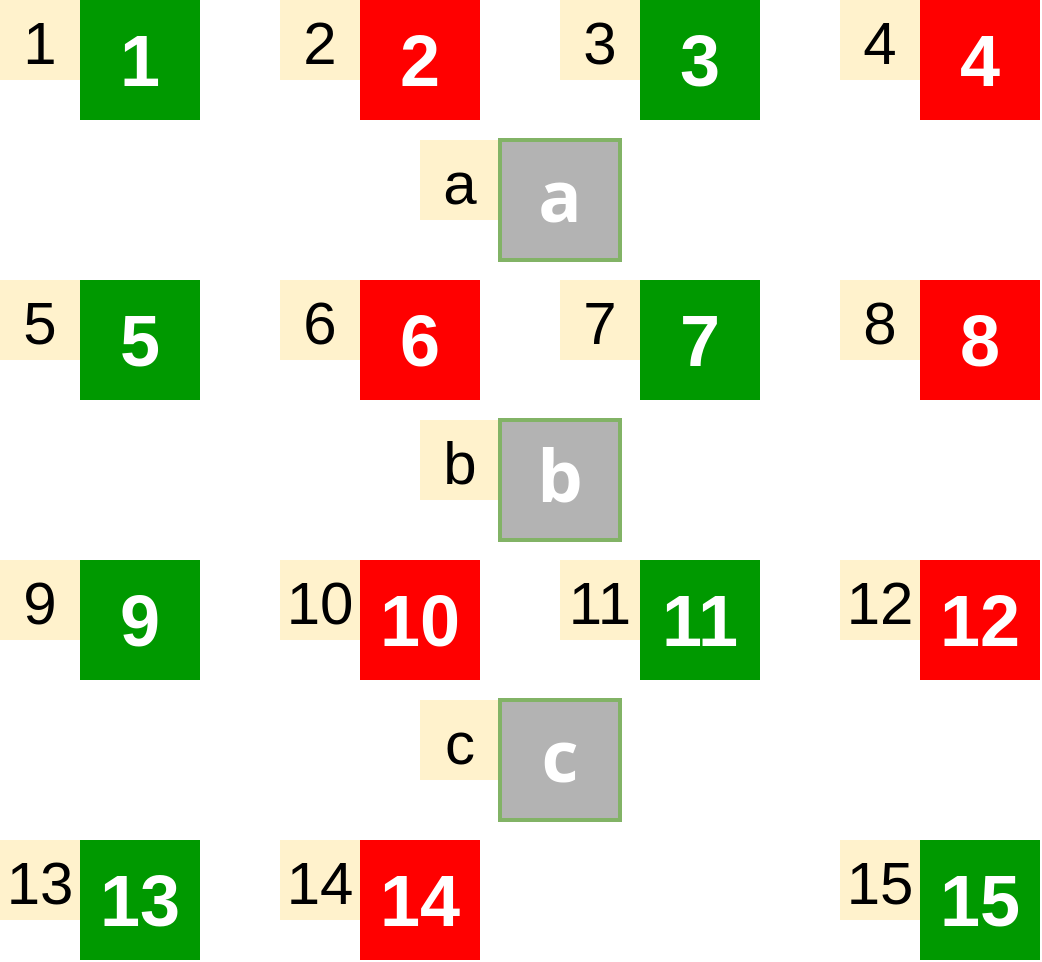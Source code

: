 <mxfile version="13.6.2" type="device"><diagram id="jw7dOPHjrZO8yAsFAN1w" name="Page-1"><mxGraphModel dx="1310" dy="853" grid="1" gridSize="10" guides="1" tooltips="1" connect="1" arrows="1" fold="1" page="1" pageScale="1" pageWidth="827" pageHeight="1169" math="0" shadow="0"><root><mxCell id="0"/><mxCell id="1" parent="0"/><mxCell id="QB_v_w6jlNoy5jU44jel-5" value="1" style="aspect=fixed;strokeWidth=2;fontSize=30;fillColor=#fff2cc;rounded=0;strokeColor=none;spacing=0;spacingBottom=4;" vertex="1" parent="1"><mxGeometry x="40" y="40" width="40" height="40" as="geometry"/></mxCell><mxCell id="QB_v_w6jlNoy5jU44jel-7" value="2" style="aspect=fixed;strokeWidth=2;fontSize=30;fillColor=#fff2cc;rounded=0;strokeColor=none;spacing=0;spacingBottom=4;" vertex="1" parent="1"><mxGeometry x="180" y="40" width="40" height="40" as="geometry"/></mxCell><mxCell id="QB_v_w6jlNoy5jU44jel-8" value="4" style="aspect=fixed;strokeWidth=2;fontSize=30;fillColor=#fff2cc;rounded=0;strokeColor=none;spacing=0;spacingBottom=4;" vertex="1" parent="1"><mxGeometry x="460" y="40" width="40" height="40" as="geometry"/></mxCell><mxCell id="QB_v_w6jlNoy5jU44jel-9" value="3" style="aspect=fixed;strokeWidth=2;fontSize=30;fillColor=#fff2cc;rounded=0;strokeColor=none;spacing=0;spacingBottom=4;" vertex="1" parent="1"><mxGeometry x="320" y="40" width="40" height="40" as="geometry"/></mxCell><mxCell id="QB_v_w6jlNoy5jU44jel-57" value="5" style="aspect=fixed;strokeWidth=2;fontSize=30;fillColor=#fff2cc;rounded=0;strokeColor=none;spacing=0;spacingBottom=4;" vertex="1" parent="1"><mxGeometry x="40" y="180" width="40" height="40" as="geometry"/></mxCell><mxCell id="QB_v_w6jlNoy5jU44jel-58" value="6" style="aspect=fixed;strokeWidth=2;fontSize=30;fillColor=#fff2cc;rounded=0;strokeColor=none;spacing=0;spacingBottom=4;" vertex="1" parent="1"><mxGeometry x="180" y="180" width="40" height="40" as="geometry"/></mxCell><mxCell id="QB_v_w6jlNoy5jU44jel-59" value="8" style="aspect=fixed;strokeWidth=2;fontSize=30;fillColor=#fff2cc;rounded=0;strokeColor=none;spacing=0;spacingBottom=4;" vertex="1" parent="1"><mxGeometry x="460" y="180" width="40" height="40" as="geometry"/></mxCell><mxCell id="QB_v_w6jlNoy5jU44jel-60" value="7" style="aspect=fixed;strokeWidth=2;fontSize=30;fillColor=#fff2cc;rounded=0;strokeColor=none;spacing=0;spacingBottom=4;" vertex="1" parent="1"><mxGeometry x="320" y="180" width="40" height="40" as="geometry"/></mxCell><mxCell id="QB_v_w6jlNoy5jU44jel-61" value="9" style="aspect=fixed;strokeWidth=2;fontSize=30;fillColor=#fff2cc;rounded=0;strokeColor=none;spacing=0;spacingBottom=4;" vertex="1" parent="1"><mxGeometry x="40" y="320" width="40" height="40" as="geometry"/></mxCell><mxCell id="QB_v_w6jlNoy5jU44jel-62" value="10" style="aspect=fixed;strokeWidth=2;fontSize=30;fillColor=#fff2cc;rounded=0;strokeColor=none;spacing=0;spacingBottom=4;" vertex="1" parent="1"><mxGeometry x="180" y="320" width="40" height="40" as="geometry"/></mxCell><mxCell id="QB_v_w6jlNoy5jU44jel-63" value="12" style="aspect=fixed;strokeWidth=2;fontSize=30;fillColor=#fff2cc;rounded=0;strokeColor=none;spacing=0;spacingBottom=4;" vertex="1" parent="1"><mxGeometry x="460" y="320" width="40" height="40" as="geometry"/></mxCell><mxCell id="QB_v_w6jlNoy5jU44jel-64" value="11" style="aspect=fixed;strokeWidth=2;fontSize=30;fillColor=#fff2cc;rounded=0;strokeColor=none;spacing=0;spacingBottom=4;" vertex="1" parent="1"><mxGeometry x="320" y="320" width="40" height="40" as="geometry"/></mxCell><mxCell id="QB_v_w6jlNoy5jU44jel-65" value="13" style="aspect=fixed;strokeWidth=2;fontSize=30;fillColor=#fff2cc;rounded=0;strokeColor=none;spacing=0;spacingBottom=4;" vertex="1" parent="1"><mxGeometry x="40" y="460" width="40" height="40" as="geometry"/></mxCell><mxCell id="QB_v_w6jlNoy5jU44jel-66" value="14" style="aspect=fixed;strokeWidth=2;fontSize=30;fillColor=#fff2cc;rounded=0;strokeColor=none;spacing=0;spacingBottom=4;" vertex="1" parent="1"><mxGeometry x="180" y="460" width="40" height="40" as="geometry"/></mxCell><mxCell id="QB_v_w6jlNoy5jU44jel-67" value="15" style="aspect=fixed;strokeWidth=2;fontSize=30;fillColor=#fff2cc;rounded=0;strokeColor=none;spacing=0;spacingBottom=4;" vertex="1" parent="1"><mxGeometry x="460" y="460" width="40" height="40" as="geometry"/></mxCell><mxCell id="QB_v_w6jlNoy5jU44jel-68" value="a" style="aspect=fixed;strokeWidth=2;fontSize=30;fillColor=#fff2cc;rounded=0;strokeColor=none;spacing=0;spacingBottom=4;" vertex="1" parent="1"><mxGeometry x="250" y="110" width="40" height="40" as="geometry"/></mxCell><mxCell id="QB_v_w6jlNoy5jU44jel-69" value="b" style="aspect=fixed;strokeWidth=2;fontSize=30;fillColor=#fff2cc;rounded=0;strokeColor=none;spacing=0;spacingBottom=4;" vertex="1" parent="1"><mxGeometry x="250" y="250" width="40" height="40" as="geometry"/></mxCell><mxCell id="QB_v_w6jlNoy5jU44jel-70" value="c" style="aspect=fixed;strokeWidth=2;fontSize=30;fillColor=#fff2cc;rounded=0;strokeColor=none;spacing=0;spacingBottom=4;" vertex="1" parent="1"><mxGeometry x="250" y="390" width="40" height="40" as="geometry"/></mxCell><mxCell id="QB_v_w6jlNoy5jU44jel-1" value="&lt;font style=&quot;font-size: 36px;&quot;&gt;&lt;b style=&quot;font-size: 36px;&quot;&gt;1&lt;/b&gt;&lt;/font&gt;" style="text;html=1;align=center;verticalAlign=middle;whiteSpace=wrap;rounded=0;strokeColor=none;strokeWidth=2;fontSize=36;fillColor=#009900;fontColor=#FFFFFF;" vertex="1" parent="1"><mxGeometry x="80" y="40" width="60" height="60" as="geometry"/></mxCell><mxCell id="QB_v_w6jlNoy5jU44jel-2" value="&lt;font style=&quot;font-size: 36px;&quot;&gt;&lt;b style=&quot;font-size: 36px;&quot;&gt;2&lt;/b&gt;&lt;/font&gt;" style="text;html=1;align=center;verticalAlign=middle;whiteSpace=wrap;rounded=0;strokeColor=none;strokeWidth=2;fontSize=36;fillColor=#FF0000;fontColor=#FFFFFF;" vertex="1" parent="1"><mxGeometry x="220" y="40" width="60" height="60" as="geometry"/></mxCell><mxCell id="QB_v_w6jlNoy5jU44jel-3" value="&lt;font style=&quot;font-size: 36px;&quot;&gt;&lt;b style=&quot;font-size: 36px;&quot;&gt;3&lt;/b&gt;&lt;/font&gt;" style="text;html=1;align=center;verticalAlign=middle;whiteSpace=wrap;rounded=0;strokeColor=none;strokeWidth=2;fontSize=36;fillColor=#009900;fontColor=#FFFFFF;" vertex="1" parent="1"><mxGeometry x="360" y="40" width="60" height="60" as="geometry"/></mxCell><mxCell id="QB_v_w6jlNoy5jU44jel-4" value="&lt;font style=&quot;font-size: 36px;&quot;&gt;&lt;b style=&quot;font-size: 36px;&quot;&gt;4&lt;/b&gt;&lt;/font&gt;" style="text;html=1;align=center;verticalAlign=middle;whiteSpace=wrap;rounded=0;strokeColor=none;strokeWidth=2;fontSize=36;fillColor=#FF0000;fontColor=#FFFFFF;" vertex="1" parent="1"><mxGeometry x="500" y="40" width="60" height="60" as="geometry"/></mxCell><mxCell id="QB_v_w6jlNoy5jU44jel-11" value="&lt;div style=&quot;text-align: left&quot;&gt;&lt;font color=&quot;#ffffff&quot; face=&quot;open sans, helvetica neue, helvetica, arial, sans-serif&quot;&gt;&lt;span style=&quot;font-size: 36px&quot;&gt;&lt;b&gt;a&lt;/b&gt;&lt;/span&gt;&lt;/font&gt;&lt;br&gt;&lt;/div&gt;" style="text;html=1;align=center;verticalAlign=middle;whiteSpace=wrap;rounded=0;strokeWidth=2;fontColor=#333333;spacingBottom=6;strokeColor=#82B366;fillColor=#B3B3B3;" vertex="1" parent="1"><mxGeometry x="290" y="110" width="60" height="60" as="geometry"/></mxCell><mxCell id="QB_v_w6jlNoy5jU44jel-18" value="&lt;font style=&quot;font-size: 36px&quot;&gt;&lt;b style=&quot;font-size: 36px&quot;&gt;5&lt;/b&gt;&lt;/font&gt;" style="text;html=1;align=center;verticalAlign=middle;whiteSpace=wrap;rounded=0;strokeColor=none;strokeWidth=2;fontSize=36;fillColor=#009900;fontColor=#FFFFFF;" vertex="1" parent="1"><mxGeometry x="80" y="180" width="60" height="60" as="geometry"/></mxCell><mxCell id="QB_v_w6jlNoy5jU44jel-19" value="&lt;font style=&quot;font-size: 36px&quot;&gt;&lt;b style=&quot;font-size: 36px&quot;&gt;6&lt;/b&gt;&lt;/font&gt;" style="text;html=1;align=center;verticalAlign=middle;whiteSpace=wrap;rounded=0;strokeColor=none;strokeWidth=2;fontSize=36;fillColor=#FF0000;fontColor=#FFFFFF;" vertex="1" parent="1"><mxGeometry x="220" y="180" width="60" height="60" as="geometry"/></mxCell><mxCell id="QB_v_w6jlNoy5jU44jel-20" value="&lt;font style=&quot;font-size: 36px&quot;&gt;&lt;b style=&quot;font-size: 36px&quot;&gt;7&lt;/b&gt;&lt;/font&gt;" style="text;html=1;align=center;verticalAlign=middle;whiteSpace=wrap;rounded=0;strokeColor=none;strokeWidth=2;fontSize=36;fillColor=#009900;fontColor=#FFFFFF;" vertex="1" parent="1"><mxGeometry x="360" y="180" width="60" height="60" as="geometry"/></mxCell><mxCell id="QB_v_w6jlNoy5jU44jel-21" value="&lt;font style=&quot;font-size: 36px&quot;&gt;&lt;b style=&quot;font-size: 36px&quot;&gt;8&lt;/b&gt;&lt;/font&gt;" style="text;html=1;align=center;verticalAlign=middle;whiteSpace=wrap;rounded=0;strokeColor=none;strokeWidth=2;fontSize=36;fillColor=#FF0000;fontColor=#FFFFFF;" vertex="1" parent="1"><mxGeometry x="500" y="180" width="60" height="60" as="geometry"/></mxCell><mxCell id="QB_v_w6jlNoy5jU44jel-26" value="&lt;div style=&quot;text-align: left&quot;&gt;&lt;font color=&quot;#ffffff&quot; face=&quot;open sans, helvetica neue, helvetica, arial, sans-serif&quot;&gt;&lt;span style=&quot;font-size: 36px&quot;&gt;&lt;b&gt;b&lt;/b&gt;&lt;/span&gt;&lt;/font&gt;&lt;br&gt;&lt;/div&gt;" style="text;html=1;align=center;verticalAlign=middle;whiteSpace=wrap;rounded=0;strokeWidth=2;fontColor=#333333;spacingBottom=6;strokeColor=#82B366;fillColor=#B3B3B3;" vertex="1" parent="1"><mxGeometry x="290" y="250" width="60" height="60" as="geometry"/></mxCell><mxCell id="QB_v_w6jlNoy5jU44jel-33" value="&lt;font style=&quot;font-size: 36px&quot;&gt;&lt;b style=&quot;font-size: 36px&quot;&gt;9&lt;/b&gt;&lt;/font&gt;" style="text;html=1;align=center;verticalAlign=middle;whiteSpace=wrap;rounded=0;strokeColor=none;strokeWidth=2;fontSize=36;fillColor=#009900;fontColor=#FFFFFF;" vertex="1" parent="1"><mxGeometry x="80" y="320" width="60" height="60" as="geometry"/></mxCell><mxCell id="QB_v_w6jlNoy5jU44jel-34" value="&lt;font style=&quot;font-size: 36px&quot;&gt;&lt;b style=&quot;font-size: 36px&quot;&gt;10&lt;/b&gt;&lt;/font&gt;" style="text;html=1;align=center;verticalAlign=middle;whiteSpace=wrap;rounded=0;strokeColor=none;strokeWidth=2;fontSize=36;fillColor=#FF0000;fontColor=#FFFFFF;" vertex="1" parent="1"><mxGeometry x="220" y="320" width="60" height="60" as="geometry"/></mxCell><mxCell id="QB_v_w6jlNoy5jU44jel-35" value="&lt;font style=&quot;font-size: 36px&quot;&gt;&lt;b style=&quot;font-size: 36px&quot;&gt;11&lt;/b&gt;&lt;/font&gt;" style="text;html=1;align=center;verticalAlign=middle;whiteSpace=wrap;rounded=0;strokeColor=none;strokeWidth=2;fontSize=36;fillColor=#009900;fontColor=#FFFFFF;" vertex="1" parent="1"><mxGeometry x="360" y="320" width="60" height="60" as="geometry"/></mxCell><mxCell id="QB_v_w6jlNoy5jU44jel-36" value="&lt;font style=&quot;font-size: 36px&quot;&gt;&lt;b style=&quot;font-size: 36px&quot;&gt;12&lt;/b&gt;&lt;/font&gt;" style="text;html=1;align=center;verticalAlign=middle;whiteSpace=wrap;rounded=0;strokeColor=none;strokeWidth=2;fontSize=36;fillColor=#FF0000;fontColor=#FFFFFF;" vertex="1" parent="1"><mxGeometry x="500" y="320" width="60" height="60" as="geometry"/></mxCell><mxCell id="QB_v_w6jlNoy5jU44jel-41" value="&lt;div style=&quot;text-align: left&quot;&gt;&lt;font color=&quot;#ffffff&quot; face=&quot;open sans, helvetica neue, helvetica, arial, sans-serif&quot;&gt;&lt;span style=&quot;font-size: 36px&quot;&gt;&lt;b&gt;c&lt;/b&gt;&lt;/span&gt;&lt;/font&gt;&lt;br&gt;&lt;/div&gt;" style="text;html=1;align=center;verticalAlign=middle;whiteSpace=wrap;rounded=0;strokeWidth=2;fontColor=#333333;spacingBottom=6;strokeColor=#82B366;fillColor=#B3B3B3;" vertex="1" parent="1"><mxGeometry x="290" y="390" width="60" height="60" as="geometry"/></mxCell><mxCell id="QB_v_w6jlNoy5jU44jel-48" value="&lt;font style=&quot;font-size: 36px&quot;&gt;&lt;b style=&quot;font-size: 36px&quot;&gt;13&lt;/b&gt;&lt;/font&gt;" style="text;html=1;align=center;verticalAlign=middle;whiteSpace=wrap;rounded=0;strokeColor=none;strokeWidth=2;fontSize=36;fillColor=#009900;fontColor=#FFFFFF;" vertex="1" parent="1"><mxGeometry x="80" y="460" width="60" height="60" as="geometry"/></mxCell><mxCell id="QB_v_w6jlNoy5jU44jel-49" value="&lt;font style=&quot;font-size: 36px&quot;&gt;&lt;b style=&quot;font-size: 36px&quot;&gt;14&lt;/b&gt;&lt;/font&gt;" style="text;html=1;align=center;verticalAlign=middle;whiteSpace=wrap;rounded=0;strokeColor=none;strokeWidth=2;fontSize=36;fillColor=#FF0000;fontColor=#FFFFFF;" vertex="1" parent="1"><mxGeometry x="220" y="460" width="60" height="60" as="geometry"/></mxCell><mxCell id="QB_v_w6jlNoy5jU44jel-55" value="&lt;font style=&quot;font-size: 36px&quot;&gt;&lt;b style=&quot;font-size: 36px&quot;&gt;15&lt;/b&gt;&lt;/font&gt;" style="text;html=1;align=center;verticalAlign=middle;whiteSpace=wrap;rounded=0;strokeColor=none;strokeWidth=2;fontSize=36;fillColor=#009900;fontColor=#FFFFFF;" vertex="1" parent="1"><mxGeometry x="500" y="460" width="60" height="60" as="geometry"/></mxCell></root></mxGraphModel></diagram></mxfile>